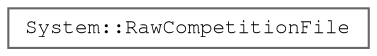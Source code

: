 digraph "Graphical Class Hierarchy"
{
 // LATEX_PDF_SIZE
  bgcolor="transparent";
  edge [fontname=FreeMono,fontsize=10,labelfontname=FreeMono,labelfontsize=10];
  node [fontname=FreeMono,fontsize=10,shape=box,height=0.2,width=0.4];
  rankdir="LR";
  Node0 [label="System::RawCompetitionFile",height=0.2,width=0.4,color="grey40", fillcolor="white", style="filled",URL="$struct_system_1_1_raw_competition_file.html",tooltip=" "];
}
